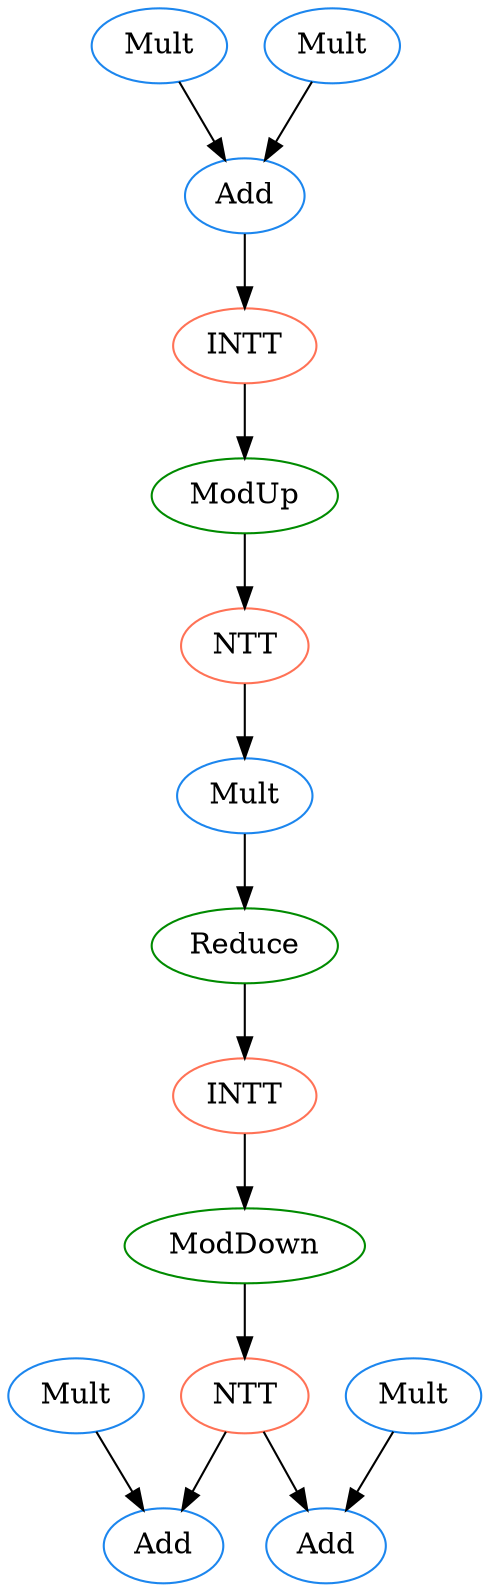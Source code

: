 digraph G {
0 [color=dodgerblue2, label=Mult];
1 [color=dodgerblue2, label=Mult];
2 [color=dodgerblue2, label=Mult];
3 [color=dodgerblue2, label=Mult];
4 [color=dodgerblue2, label=Add];
5 [color=coral1, label=INTT];
6 [color=green4, label=ModUp];
7 [color=coral1, label=NTT];
8 [color=dodgerblue2, label=Mult];
9 [color=green4, label=Reduce];
10 [color=coral1, label=INTT];
11 [color=green4, label=ModDown];
12 [color=coral1, label=NTT];
13 [color=dodgerblue2, label=Add];
14 [color=dodgerblue2, label=Add];
0->13 ;
1->4 ;
2->4 ;
3->14 ;
4->5 ;
5->6 ;
6->7 ;
7->8 ;
8->9 ;
9->10 ;
10->11 ;
11->12 ;
12->13 ;
12->14 ;
}
